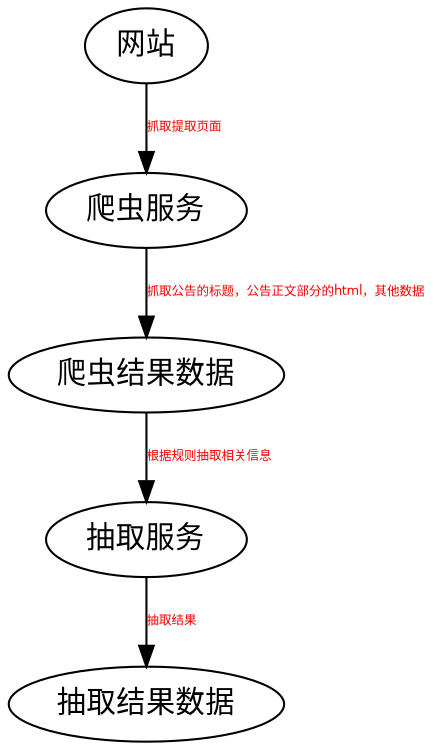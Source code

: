 digraph G {

    edge [ fontname=Helvetica, fontcolor=red, fontsize=6 ];

    "网站" -> "爬虫服务" [label="抓取提取页面"];
    "爬虫服务" -> "爬虫结果数据" [label="抓取公告的标题，公告正文部分的html，其他数据"];
    "爬虫结果数据" -> "抽取服务" [label="根据规则抽取相关信息"]
    "抽取服务" -> "抽取结果数据" [label="抽取结果"]
    
}